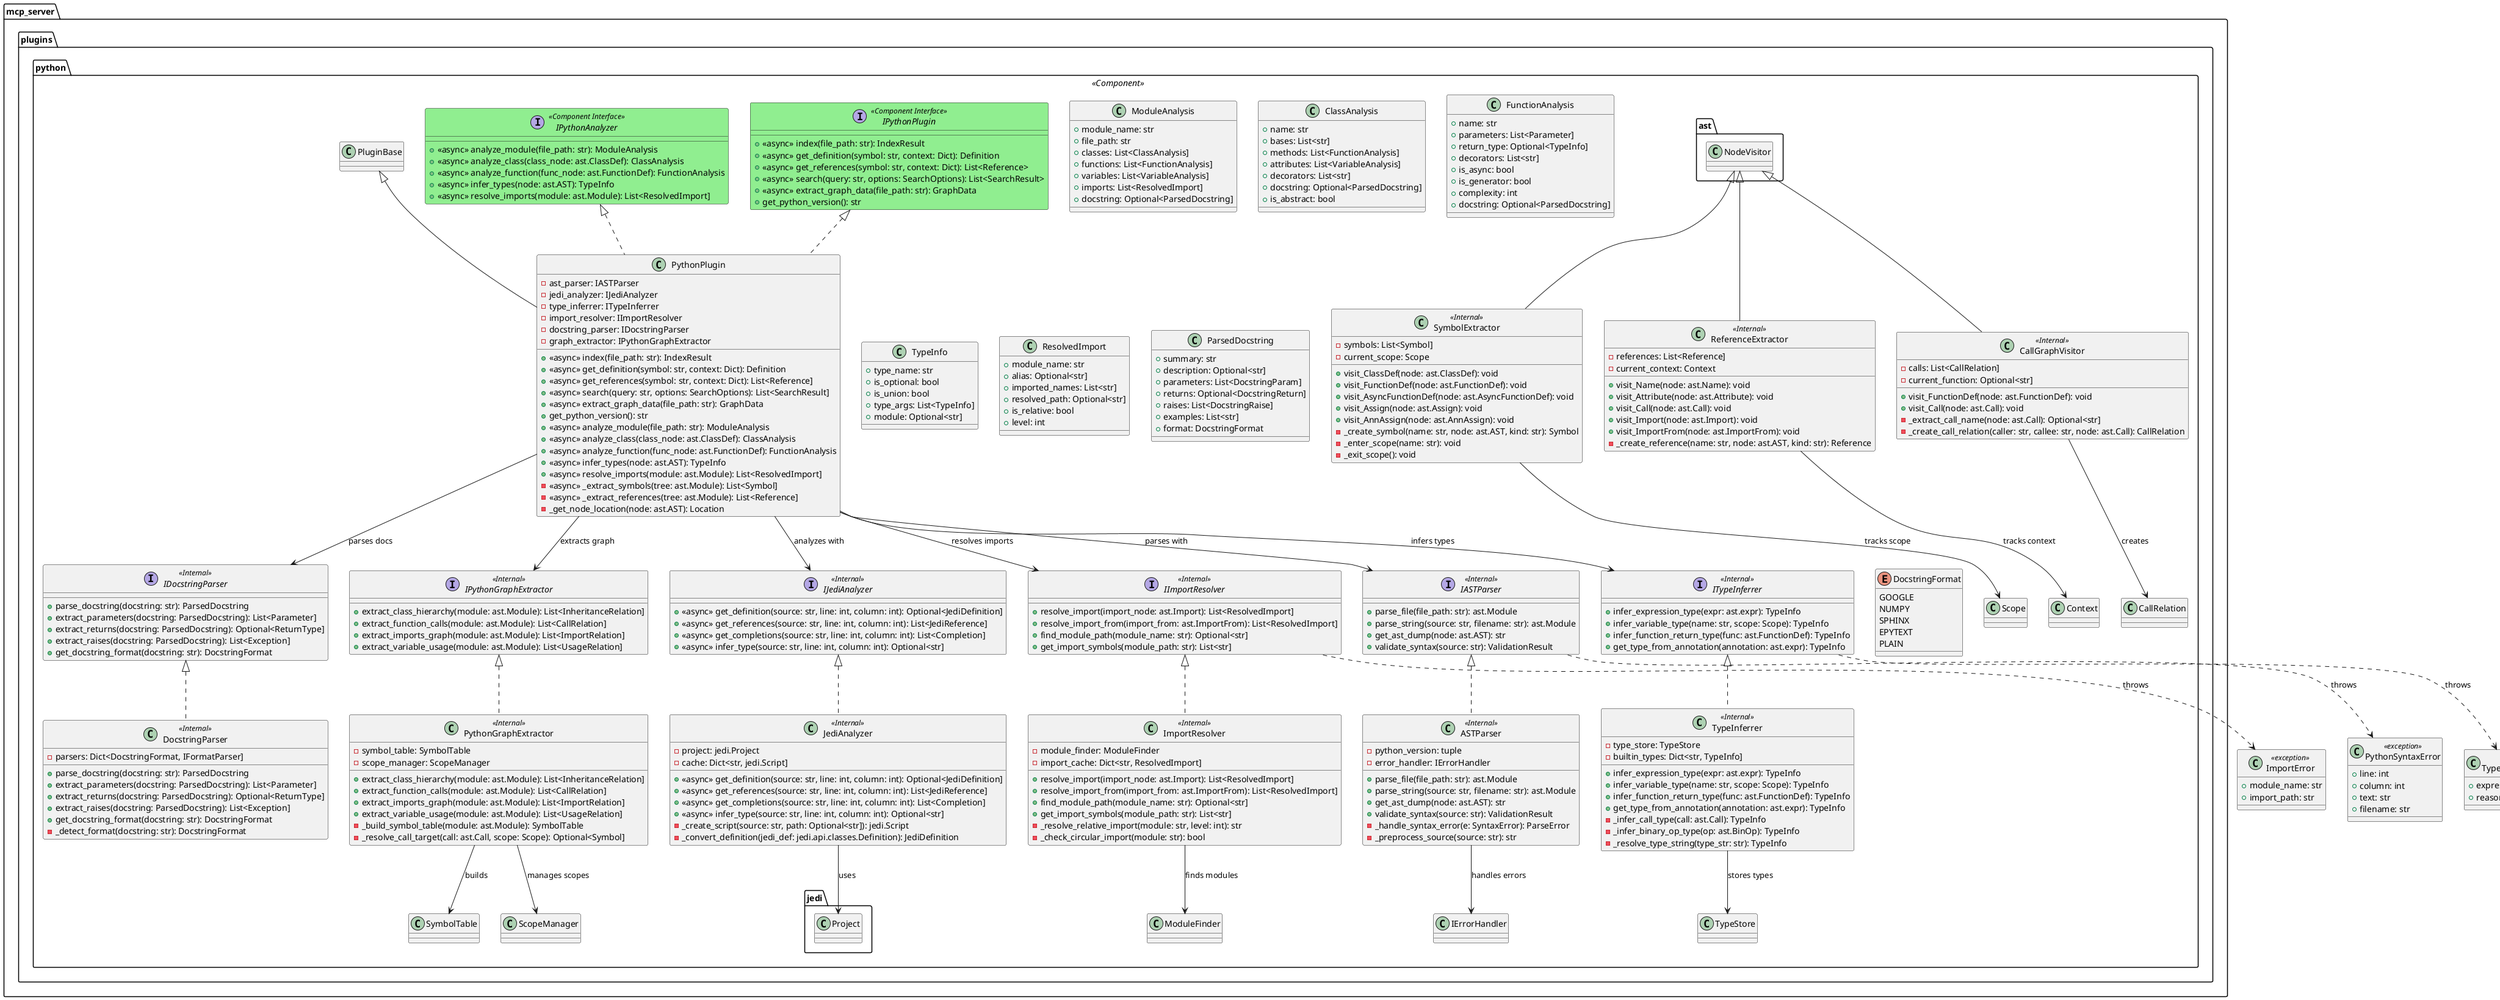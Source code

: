 @startuml python_plugin
!define COMPONENT_INTERFACE <<Component Interface>>
!define INTERNAL <<Internal>>
!define ASYNC <<async>>

package "mcp_server.plugins.python" <<Component>> {
    
    ' ========================================
    ' Component Interfaces (Public)
    ' ========================================
    
    interface IPythonPlugin COMPONENT_INTERFACE #LightGreen {
        +ASYNC index(file_path: str): IndexResult
        +ASYNC get_definition(symbol: str, context: Dict): Definition
        +ASYNC get_references(symbol: str, context: Dict): List<Reference>
        +ASYNC search(query: str, options: SearchOptions): List<SearchResult>
        +ASYNC extract_graph_data(file_path: str): GraphData
        +get_python_version(): str
    }
    
    interface IPythonAnalyzer COMPONENT_INTERFACE #LightGreen {
        +ASYNC analyze_module(file_path: str): ModuleAnalysis
        +ASYNC analyze_class(class_node: ast.ClassDef): ClassAnalysis
        +ASYNC analyze_function(func_node: ast.FunctionDef): FunctionAnalysis
        +ASYNC infer_types(node: ast.AST): TypeInfo
        +ASYNC resolve_imports(module: ast.Module): List<ResolvedImport]
    }
    
    ' ========================================
    ' Main Implementation Class
    ' ========================================
    
    class PythonPlugin extends PluginBase implements IPythonPlugin, IPythonAnalyzer {
        -ast_parser: IASTParser
        -jedi_analyzer: IJediAnalyzer
        -type_inferrer: ITypeInferrer
        -import_resolver: IImportResolver
        -docstring_parser: IDocstringParser
        -graph_extractor: IPythonGraphExtractor
        
        +ASYNC index(file_path: str): IndexResult
        +ASYNC get_definition(symbol: str, context: Dict): Definition
        +ASYNC get_references(symbol: str, context: Dict): List<Reference]
        +ASYNC search(query: str, options: SearchOptions): List<SearchResult]
        +ASYNC extract_graph_data(file_path: str): GraphData
        +get_python_version(): str
        +ASYNC analyze_module(file_path: str): ModuleAnalysis
        +ASYNC analyze_class(class_node: ast.ClassDef): ClassAnalysis
        +ASYNC analyze_function(func_node: ast.FunctionDef): FunctionAnalysis
        +ASYNC infer_types(node: ast.AST): TypeInfo
        +ASYNC resolve_imports(module: ast.Module): List<ResolvedImport]
        -ASYNC _extract_symbols(tree: ast.Module): List<Symbol]
        -ASYNC _extract_references(tree: ast.Module): List<Reference]
        -_get_node_location(node: ast.AST): Location
    }
    
    ' ========================================
    ' Internal Components
    ' ========================================
    
    interface IASTParser INTERNAL {
        +parse_file(file_path: str): ast.Module
        +parse_string(source: str, filename: str): ast.Module
        +get_ast_dump(node: ast.AST): str
        +validate_syntax(source: str): ValidationResult
    }
    
    interface IJediAnalyzer INTERNAL {
        +ASYNC get_definition(source: str, line: int, column: int): Optional<JediDefinition]
        +ASYNC get_references(source: str, line: int, column: int): List<JediReference]
        +ASYNC get_completions(source: str, line: int, column: int): List<Completion]
        +ASYNC infer_type(source: str, line: int, column: int): Optional<str]
    }
    
    interface ITypeInferrer INTERNAL {
        +infer_expression_type(expr: ast.expr): TypeInfo
        +infer_variable_type(name: str, scope: Scope): TypeInfo
        +infer_function_return_type(func: ast.FunctionDef): TypeInfo
        +get_type_from_annotation(annotation: ast.expr): TypeInfo
    }
    
    interface IImportResolver INTERNAL {
        +resolve_import(import_node: ast.Import): List<ResolvedImport]
        +resolve_import_from(import_from: ast.ImportFrom): List<ResolvedImport]
        +find_module_path(module_name: str): Optional<str]
        +get_import_symbols(module_path: str): List<str]
    }
    
    interface IDocstringParser INTERNAL {
        +parse_docstring(docstring: str): ParsedDocstring
        +extract_parameters(docstring: ParsedDocstring): List<Parameter]
        +extract_returns(docstring: ParsedDocstring): Optional<ReturnType]
        +extract_raises(docstring: ParsedDocstring): List<Exception]
        +get_docstring_format(docstring: str): DocstringFormat
    }
    
    interface IPythonGraphExtractor INTERNAL {
        +extract_class_hierarchy(module: ast.Module): List<InheritanceRelation]
        +extract_function_calls(module: ast.Module): List<CallRelation]
        +extract_imports_graph(module: ast.Module): List<ImportRelation]
        +extract_variable_usage(module: ast.Module): List<UsageRelation]
    }
    
    ' ========================================
    ' Implementation Classes
    ' ========================================
    
    class ASTParser INTERNAL implements IASTParser {
        -python_version: tuple
        -error_handler: IErrorHandler
        
        +parse_file(file_path: str): ast.Module
        +parse_string(source: str, filename: str): ast.Module
        +get_ast_dump(node: ast.AST): str
        +validate_syntax(source: str): ValidationResult
        -_handle_syntax_error(e: SyntaxError): ParseError
        -_preprocess_source(source: str): str
    }
    
    class JediAnalyzer INTERNAL implements IJediAnalyzer {
        -project: jedi.Project
        -cache: Dict<str, jedi.Script]
        
        +ASYNC get_definition(source: str, line: int, column: int): Optional<JediDefinition]
        +ASYNC get_references(source: str, line: int, column: int): List<JediReference]
        +ASYNC get_completions(source: str, line: int, column: int): List<Completion]
        +ASYNC infer_type(source: str, line: int, column: int): Optional<str]
        -_create_script(source: str, path: Optional<str]): jedi.Script
        -_convert_definition(jedi_def: jedi.api.classes.Definition): JediDefinition
    }
    
    class TypeInferrer INTERNAL implements ITypeInferrer {
        -type_store: TypeStore
        -builtin_types: Dict<str, TypeInfo]
        
        +infer_expression_type(expr: ast.expr): TypeInfo
        +infer_variable_type(name: str, scope: Scope): TypeInfo
        +infer_function_return_type(func: ast.FunctionDef): TypeInfo
        +get_type_from_annotation(annotation: ast.expr): TypeInfo
        -_infer_call_type(call: ast.Call): TypeInfo
        -_infer_binary_op_type(op: ast.BinOp): TypeInfo
        -_resolve_type_string(type_str: str): TypeInfo
    }
    
    class ImportResolver INTERNAL implements IImportResolver {
        -module_finder: ModuleFinder
        -import_cache: Dict<str, ResolvedImport]
        
        +resolve_import(import_node: ast.Import): List<ResolvedImport]
        +resolve_import_from(import_from: ast.ImportFrom): List<ResolvedImport]
        +find_module_path(module_name: str): Optional<str]
        +get_import_symbols(module_path: str): List<str]
        -_resolve_relative_import(module: str, level: int): str
        -_check_circular_import(module: str): bool
    }
    
    class DocstringParser INTERNAL implements IDocstringParser {
        -parsers: Dict<DocstringFormat, IFormatParser]
        
        +parse_docstring(docstring: str): ParsedDocstring
        +extract_parameters(docstring: ParsedDocstring): List<Parameter]
        +extract_returns(docstring: ParsedDocstring): Optional<ReturnType]
        +extract_raises(docstring: ParsedDocstring): List<Exception]
        +get_docstring_format(docstring: str): DocstringFormat
        -_detect_format(docstring: str): DocstringFormat
    }
    
    class PythonGraphExtractor INTERNAL implements IPythonGraphExtractor {
        -symbol_table: SymbolTable
        -scope_manager: ScopeManager
        
        +extract_class_hierarchy(module: ast.Module): List<InheritanceRelation]
        +extract_function_calls(module: ast.Module): List<CallRelation]
        +extract_imports_graph(module: ast.Module): List<ImportRelation]
        +extract_variable_usage(module: ast.Module): List<UsageRelation]
        -_build_symbol_table(module: ast.Module): SymbolTable
        -_resolve_call_target(call: ast.Call, scope: Scope): Optional<Symbol]
    }
    
    ' ========================================
    ' AST Visitors
    ' ========================================
    
    class SymbolExtractor INTERNAL extends ast.NodeVisitor {
        -symbols: List<Symbol]
        -current_scope: Scope
        
        +visit_ClassDef(node: ast.ClassDef): void
        +visit_FunctionDef(node: ast.FunctionDef): void
        +visit_AsyncFunctionDef(node: ast.AsyncFunctionDef): void
        +visit_Assign(node: ast.Assign): void
        +visit_AnnAssign(node: ast.AnnAssign): void
        -_create_symbol(name: str, node: ast.AST, kind: str): Symbol
        -_enter_scope(name: str): void
        -_exit_scope(): void
    }
    
    class ReferenceExtractor INTERNAL extends ast.NodeVisitor {
        -references: List<Reference]
        -current_context: Context
        
        +visit_Name(node: ast.Name): void
        +visit_Attribute(node: ast.Attribute): void
        +visit_Call(node: ast.Call): void
        +visit_Import(node: ast.Import): void
        +visit_ImportFrom(node: ast.ImportFrom): void
        -_create_reference(name: str, node: ast.AST, kind: str): Reference
    }
    
    class CallGraphVisitor INTERNAL extends ast.NodeVisitor {
        -calls: List<CallRelation]
        -current_function: Optional<str]
        
        +visit_FunctionDef(node: ast.FunctionDef): void
        +visit_Call(node: ast.Call): void
        -_extract_call_name(node: ast.Call): Optional<str]
        -_create_call_relation(caller: str, callee: str, node: ast.Call): CallRelation
    }
    
    ' ========================================
    ' Supporting Types
    ' ========================================
    
    class ModuleAnalysis {
        +module_name: str
        +file_path: str
        +classes: List<ClassAnalysis]
        +functions: List<FunctionAnalysis]
        +variables: List<VariableAnalysis]
        +imports: List<ResolvedImport]
        +docstring: Optional<ParsedDocstring]
    }
    
    class ClassAnalysis {
        +name: str
        +bases: List<str]
        +methods: List<FunctionAnalysis]
        +attributes: List<VariableAnalysis]
        +decorators: List<str]
        +docstring: Optional<ParsedDocstring]
        +is_abstract: bool
    }
    
    class FunctionAnalysis {
        +name: str
        +parameters: List<Parameter]
        +return_type: Optional<TypeInfo]
        +decorators: List<str]
        +is_async: bool
        +is_generator: bool
        +complexity: int
        +docstring: Optional<ParsedDocstring]
    }
    
    class TypeInfo {
        +type_name: str
        +is_optional: bool
        +is_union: bool
        +type_args: List<TypeInfo]
        +module: Optional<str]
    }
    
    class ResolvedImport {
        +module_name: str
        +alias: Optional<str]
        +imported_names: List<str]
        +resolved_path: Optional<str]
        +is_relative: bool
        +level: int
    }
    
    class ParsedDocstring {
        +summary: str
        +description: Optional<str]
        +parameters: List<DocstringParam]
        +returns: Optional<DocstringReturn]
        +raises: List<DocstringRaise]
        +examples: List<str]
        +format: DocstringFormat
    }
    
    enum DocstringFormat {
        GOOGLE
        NUMPY
        SPHINX
        EPYTEXT
        PLAIN
    }
    
    ' ========================================
    ' Relationships
    ' ========================================
    
    PythonPlugin --> IASTParser : parses with
    PythonPlugin --> IJediAnalyzer : analyzes with
    PythonPlugin --> ITypeInferrer : infers types
    PythonPlugin --> IImportResolver : resolves imports
    PythonPlugin --> IDocstringParser : parses docs
    PythonPlugin --> IPythonGraphExtractor : extracts graph
    
    ASTParser --> IErrorHandler : handles errors
    JediAnalyzer --> jedi.Project : uses
    TypeInferrer --> TypeStore : stores types
    ImportResolver --> ModuleFinder : finds modules
    
    PythonGraphExtractor --> SymbolTable : builds
    PythonGraphExtractor --> ScopeManager : manages scopes
    
    SymbolExtractor --> Scope : tracks scope
    ReferenceExtractor --> Context : tracks context
    CallGraphVisitor --> CallRelation : creates
}

' Python-specific exceptions
class PythonSyntaxError <<exception>> {
    +line: int
    +column: int
    +text: str
    +filename: str
}

class ImportError <<exception>> {
    +module_name: str
    +import_path: str
}

class TypeInferenceError <<exception>> {
    +expression: str
    +reason: str
}

IASTParser ..> PythonSyntaxError : throws
IImportResolver ..> ImportError : throws
ITypeInferrer ..> TypeInferenceError : throws

@enduml